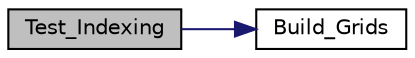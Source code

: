 digraph "Test_Indexing"
{
  edge [fontname="Helvetica",fontsize="10",labelfontname="Helvetica",labelfontsize="10"];
  node [fontname="Helvetica",fontsize="10",shape=record];
  rankdir="LR";
  Node44 [label="Test_Indexing",height=0.2,width=0.4,color="black", fillcolor="grey75", style="filled", fontcolor="black"];
  Node44 -> Node45 [color="midnightblue",fontsize="10",style="solid"];
  Node45 [label="Build_Grids",height=0.2,width=0.4,color="black", fillcolor="white", style="filled",URL="$_data___generator_2_prototypes_8h.html#a2c8bbbf551b8475e4438c7e446c941c0"];
}
